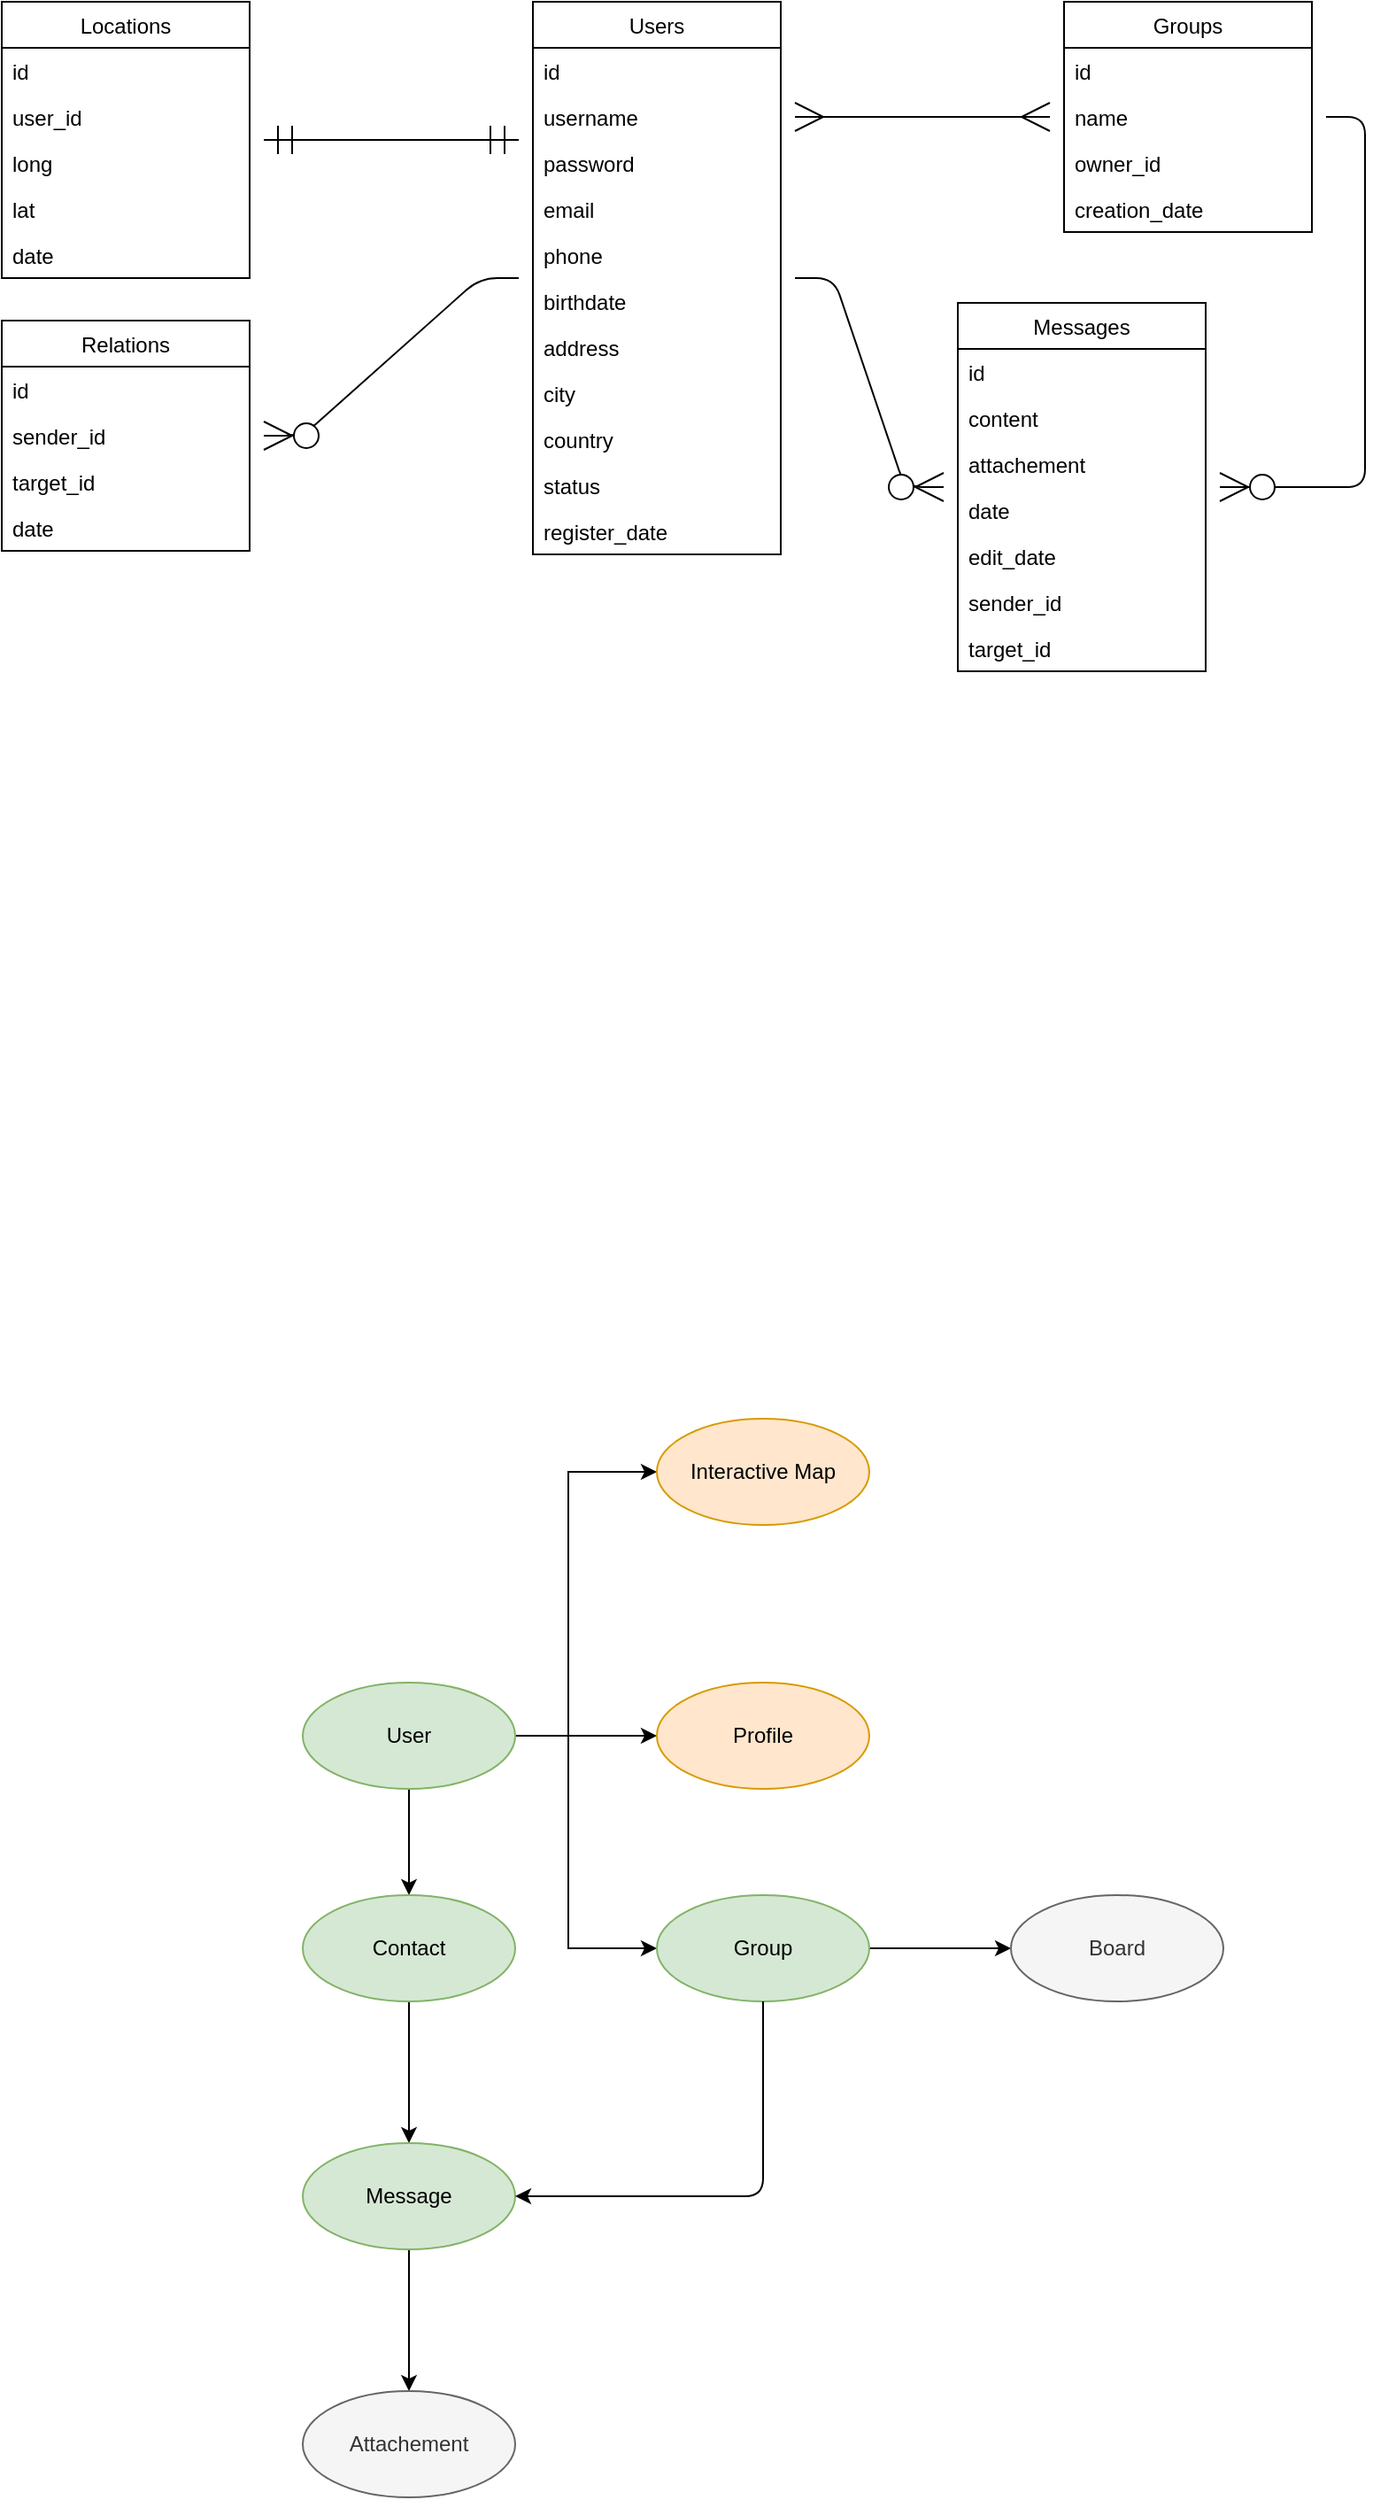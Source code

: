<mxfile version="15.3.5" type="github">
  <diagram id="p7CM3AhKkItEEU0YF1y4" name="Page-1">
    <mxGraphModel dx="1422" dy="737" grid="1" gridSize="10" guides="1" tooltips="1" connect="1" arrows="1" fold="1" page="1" pageScale="1" pageWidth="827" pageHeight="1169" math="0" shadow="0">
      <root>
        <mxCell id="0" />
        <mxCell id="1" parent="0" />
        <mxCell id="ryKaht-9jeEkSbCHZLMz-1" value="Users" style="swimlane;fontStyle=0;childLayout=stackLayout;horizontal=1;startSize=26;horizontalStack=0;resizeParent=1;resizeParentMax=0;resizeLast=0;collapsible=1;marginBottom=0;" parent="1" vertex="1">
          <mxGeometry x="340" y="40" width="140" height="312" as="geometry" />
        </mxCell>
        <mxCell id="ryKaht-9jeEkSbCHZLMz-12" value="id" style="text;strokeColor=none;fillColor=none;align=left;verticalAlign=top;spacingLeft=4;spacingRight=4;overflow=hidden;rotatable=0;points=[[0,0.5],[1,0.5]];portConstraint=eastwest;" parent="ryKaht-9jeEkSbCHZLMz-1" vertex="1">
          <mxGeometry y="26" width="140" height="26" as="geometry" />
        </mxCell>
        <mxCell id="ryKaht-9jeEkSbCHZLMz-2" value="username" style="text;strokeColor=none;fillColor=none;align=left;verticalAlign=top;spacingLeft=4;spacingRight=4;overflow=hidden;rotatable=0;points=[[0,0.5],[1,0.5]];portConstraint=eastwest;" parent="ryKaht-9jeEkSbCHZLMz-1" vertex="1">
          <mxGeometry y="52" width="140" height="26" as="geometry" />
        </mxCell>
        <mxCell id="ryKaht-9jeEkSbCHZLMz-3" value="password" style="text;strokeColor=none;fillColor=none;align=left;verticalAlign=top;spacingLeft=4;spacingRight=4;overflow=hidden;rotatable=0;points=[[0,0.5],[1,0.5]];portConstraint=eastwest;" parent="ryKaht-9jeEkSbCHZLMz-1" vertex="1">
          <mxGeometry y="78" width="140" height="26" as="geometry" />
        </mxCell>
        <mxCell id="ryKaht-9jeEkSbCHZLMz-4" value="email" style="text;strokeColor=none;fillColor=none;align=left;verticalAlign=top;spacingLeft=4;spacingRight=4;overflow=hidden;rotatable=0;points=[[0,0.5],[1,0.5]];portConstraint=eastwest;" parent="ryKaht-9jeEkSbCHZLMz-1" vertex="1">
          <mxGeometry y="104" width="140" height="26" as="geometry" />
        </mxCell>
        <mxCell id="ryKaht-9jeEkSbCHZLMz-5" value="phone" style="text;strokeColor=none;fillColor=none;align=left;verticalAlign=top;spacingLeft=4;spacingRight=4;overflow=hidden;rotatable=0;points=[[0,0.5],[1,0.5]];portConstraint=eastwest;" parent="ryKaht-9jeEkSbCHZLMz-1" vertex="1">
          <mxGeometry y="130" width="140" height="26" as="geometry" />
        </mxCell>
        <mxCell id="ryKaht-9jeEkSbCHZLMz-6" value="birthdate" style="text;strokeColor=none;fillColor=none;align=left;verticalAlign=top;spacingLeft=4;spacingRight=4;overflow=hidden;rotatable=0;points=[[0,0.5],[1,0.5]];portConstraint=eastwest;" parent="ryKaht-9jeEkSbCHZLMz-1" vertex="1">
          <mxGeometry y="156" width="140" height="26" as="geometry" />
        </mxCell>
        <mxCell id="ryKaht-9jeEkSbCHZLMz-7" value="address" style="text;strokeColor=none;fillColor=none;align=left;verticalAlign=top;spacingLeft=4;spacingRight=4;overflow=hidden;rotatable=0;points=[[0,0.5],[1,0.5]];portConstraint=eastwest;" parent="ryKaht-9jeEkSbCHZLMz-1" vertex="1">
          <mxGeometry y="182" width="140" height="26" as="geometry" />
        </mxCell>
        <mxCell id="ryKaht-9jeEkSbCHZLMz-8" value="city" style="text;strokeColor=none;fillColor=none;align=left;verticalAlign=top;spacingLeft=4;spacingRight=4;overflow=hidden;rotatable=0;points=[[0,0.5],[1,0.5]];portConstraint=eastwest;" parent="ryKaht-9jeEkSbCHZLMz-1" vertex="1">
          <mxGeometry y="208" width="140" height="26" as="geometry" />
        </mxCell>
        <mxCell id="ryKaht-9jeEkSbCHZLMz-9" value="country" style="text;strokeColor=none;fillColor=none;align=left;verticalAlign=top;spacingLeft=4;spacingRight=4;overflow=hidden;rotatable=0;points=[[0,0.5],[1,0.5]];portConstraint=eastwest;" parent="ryKaht-9jeEkSbCHZLMz-1" vertex="1">
          <mxGeometry y="234" width="140" height="26" as="geometry" />
        </mxCell>
        <mxCell id="ryKaht-9jeEkSbCHZLMz-10" value="status" style="text;strokeColor=none;fillColor=none;align=left;verticalAlign=top;spacingLeft=4;spacingRight=4;overflow=hidden;rotatable=0;points=[[0,0.5],[1,0.5]];portConstraint=eastwest;" parent="ryKaht-9jeEkSbCHZLMz-1" vertex="1">
          <mxGeometry y="260" width="140" height="26" as="geometry" />
        </mxCell>
        <mxCell id="ryKaht-9jeEkSbCHZLMz-44" value="register_date" style="text;strokeColor=none;fillColor=none;align=left;verticalAlign=top;spacingLeft=4;spacingRight=4;overflow=hidden;rotatable=0;points=[[0,0.5],[1,0.5]];portConstraint=eastwest;" parent="ryKaht-9jeEkSbCHZLMz-1" vertex="1">
          <mxGeometry y="286" width="140" height="26" as="geometry" />
        </mxCell>
        <mxCell id="ryKaht-9jeEkSbCHZLMz-17" value="" style="edgeStyle=orthogonalEdgeStyle;rounded=0;orthogonalLoop=1;jettySize=auto;html=1;" parent="1" source="ryKaht-9jeEkSbCHZLMz-15" target="ryKaht-9jeEkSbCHZLMz-16" edge="1">
          <mxGeometry relative="1" as="geometry" />
        </mxCell>
        <mxCell id="ryKaht-9jeEkSbCHZLMz-19" value="" style="edgeStyle=orthogonalEdgeStyle;rounded=0;orthogonalLoop=1;jettySize=auto;html=1;" parent="1" source="ryKaht-9jeEkSbCHZLMz-15" target="ryKaht-9jeEkSbCHZLMz-18" edge="1">
          <mxGeometry relative="1" as="geometry">
            <Array as="points">
              <mxPoint x="360" y="1019" />
              <mxPoint x="360" y="1139" />
            </Array>
          </mxGeometry>
        </mxCell>
        <mxCell id="ryKaht-9jeEkSbCHZLMz-23" value="" style="edgeStyle=orthogonalEdgeStyle;rounded=0;orthogonalLoop=1;jettySize=auto;html=1;" parent="1" source="ryKaht-9jeEkSbCHZLMz-15" target="ryKaht-9jeEkSbCHZLMz-22" edge="1">
          <mxGeometry relative="1" as="geometry">
            <Array as="points">
              <mxPoint x="360" y="1019" />
              <mxPoint x="360" y="870" />
            </Array>
          </mxGeometry>
        </mxCell>
        <mxCell id="ryKaht-9jeEkSbCHZLMz-25" value="" style="edgeStyle=orthogonalEdgeStyle;rounded=0;orthogonalLoop=1;jettySize=auto;html=1;" parent="1" source="ryKaht-9jeEkSbCHZLMz-15" target="ryKaht-9jeEkSbCHZLMz-24" edge="1">
          <mxGeometry relative="1" as="geometry" />
        </mxCell>
        <mxCell id="ryKaht-9jeEkSbCHZLMz-15" value="User" style="ellipse;whiteSpace=wrap;html=1;fillColor=#d5e8d4;strokeColor=#82b366;" parent="1" vertex="1">
          <mxGeometry x="210" y="989" width="120" height="60" as="geometry" />
        </mxCell>
        <mxCell id="ryKaht-9jeEkSbCHZLMz-16" value="Profile" style="ellipse;whiteSpace=wrap;html=1;fillColor=#ffe6cc;strokeColor=#d79b00;" parent="1" vertex="1">
          <mxGeometry x="410" y="989" width="120" height="60" as="geometry" />
        </mxCell>
        <mxCell id="ryKaht-9jeEkSbCHZLMz-21" value="" style="edgeStyle=orthogonalEdgeStyle;rounded=0;orthogonalLoop=1;jettySize=auto;html=1;" parent="1" source="ryKaht-9jeEkSbCHZLMz-18" target="ryKaht-9jeEkSbCHZLMz-20" edge="1">
          <mxGeometry relative="1" as="geometry" />
        </mxCell>
        <mxCell id="ryKaht-9jeEkSbCHZLMz-18" value="Group" style="ellipse;whiteSpace=wrap;html=1;fillColor=#d5e8d4;strokeColor=#82b366;" parent="1" vertex="1">
          <mxGeometry x="410" y="1109" width="120" height="60" as="geometry" />
        </mxCell>
        <mxCell id="ryKaht-9jeEkSbCHZLMz-20" value="Board" style="ellipse;whiteSpace=wrap;html=1;fillColor=#f5f5f5;strokeColor=#666666;fontColor=#333333;" parent="1" vertex="1">
          <mxGeometry x="610" y="1109" width="120" height="60" as="geometry" />
        </mxCell>
        <mxCell id="ryKaht-9jeEkSbCHZLMz-22" value="Interactive Map" style="ellipse;whiteSpace=wrap;html=1;fillColor=#ffe6cc;strokeColor=#d79b00;" parent="1" vertex="1">
          <mxGeometry x="410" y="840" width="120" height="60" as="geometry" />
        </mxCell>
        <mxCell id="ryKaht-9jeEkSbCHZLMz-27" value="" style="edgeStyle=orthogonalEdgeStyle;rounded=0;orthogonalLoop=1;jettySize=auto;html=1;" parent="1" source="ryKaht-9jeEkSbCHZLMz-24" target="ryKaht-9jeEkSbCHZLMz-26" edge="1">
          <mxGeometry relative="1" as="geometry" />
        </mxCell>
        <mxCell id="ryKaht-9jeEkSbCHZLMz-24" value="Contact" style="ellipse;whiteSpace=wrap;html=1;fillColor=#d5e8d4;strokeColor=#82b366;" parent="1" vertex="1">
          <mxGeometry x="210" y="1109" width="120" height="60" as="geometry" />
        </mxCell>
        <mxCell id="ryKaht-9jeEkSbCHZLMz-30" value="" style="edgeStyle=orthogonalEdgeStyle;rounded=0;orthogonalLoop=1;jettySize=auto;html=1;" parent="1" source="ryKaht-9jeEkSbCHZLMz-26" target="ryKaht-9jeEkSbCHZLMz-29" edge="1">
          <mxGeometry relative="1" as="geometry" />
        </mxCell>
        <mxCell id="ryKaht-9jeEkSbCHZLMz-26" value="Message" style="ellipse;whiteSpace=wrap;html=1;fillColor=#d5e8d4;strokeColor=#82b366;" parent="1" vertex="1">
          <mxGeometry x="210" y="1249" width="120" height="60" as="geometry" />
        </mxCell>
        <mxCell id="ryKaht-9jeEkSbCHZLMz-28" value="" style="endArrow=classic;html=1;exitX=0.5;exitY=1;exitDx=0;exitDy=0;entryX=1;entryY=0.5;entryDx=0;entryDy=0;" parent="1" source="ryKaht-9jeEkSbCHZLMz-18" target="ryKaht-9jeEkSbCHZLMz-26" edge="1">
          <mxGeometry width="50" height="50" relative="1" as="geometry">
            <mxPoint x="390" y="1030" as="sourcePoint" />
            <mxPoint x="440" y="980" as="targetPoint" />
            <Array as="points">
              <mxPoint x="470" y="1279" />
            </Array>
          </mxGeometry>
        </mxCell>
        <mxCell id="ryKaht-9jeEkSbCHZLMz-29" value="Attachement" style="ellipse;whiteSpace=wrap;html=1;fillColor=#f5f5f5;strokeColor=#666666;fontColor=#333333;" parent="1" vertex="1">
          <mxGeometry x="210" y="1389" width="120" height="60" as="geometry" />
        </mxCell>
        <mxCell id="ryKaht-9jeEkSbCHZLMz-31" value="Locations" style="swimlane;fontStyle=0;childLayout=stackLayout;horizontal=1;startSize=26;horizontalStack=0;resizeParent=1;resizeParentMax=0;resizeLast=0;collapsible=1;marginBottom=0;" parent="1" vertex="1">
          <mxGeometry x="40" y="40" width="140" height="156" as="geometry" />
        </mxCell>
        <mxCell id="ryKaht-9jeEkSbCHZLMz-38" value="id" style="text;strokeColor=none;fillColor=none;align=left;verticalAlign=top;spacingLeft=4;spacingRight=4;overflow=hidden;rotatable=0;points=[[0,0.5],[1,0.5]];portConstraint=eastwest;" parent="ryKaht-9jeEkSbCHZLMz-31" vertex="1">
          <mxGeometry y="26" width="140" height="26" as="geometry" />
        </mxCell>
        <mxCell id="ryKaht-9jeEkSbCHZLMz-39" value="user_id" style="text;strokeColor=none;fillColor=none;align=left;verticalAlign=top;spacingLeft=4;spacingRight=4;overflow=hidden;rotatable=0;points=[[0,0.5],[1,0.5]];portConstraint=eastwest;" parent="ryKaht-9jeEkSbCHZLMz-31" vertex="1">
          <mxGeometry y="52" width="140" height="26" as="geometry" />
        </mxCell>
        <mxCell id="ryKaht-9jeEkSbCHZLMz-32" value="long" style="text;strokeColor=none;fillColor=none;align=left;verticalAlign=top;spacingLeft=4;spacingRight=4;overflow=hidden;rotatable=0;points=[[0,0.5],[1,0.5]];portConstraint=eastwest;" parent="ryKaht-9jeEkSbCHZLMz-31" vertex="1">
          <mxGeometry y="78" width="140" height="26" as="geometry" />
        </mxCell>
        <mxCell id="ryKaht-9jeEkSbCHZLMz-33" value="lat" style="text;strokeColor=none;fillColor=none;align=left;verticalAlign=top;spacingLeft=4;spacingRight=4;overflow=hidden;rotatable=0;points=[[0,0.5],[1,0.5]];portConstraint=eastwest;" parent="ryKaht-9jeEkSbCHZLMz-31" vertex="1">
          <mxGeometry y="104" width="140" height="26" as="geometry" />
        </mxCell>
        <mxCell id="ryKaht-9jeEkSbCHZLMz-34" value="date" style="text;strokeColor=none;fillColor=none;align=left;verticalAlign=top;spacingLeft=4;spacingRight=4;overflow=hidden;rotatable=0;points=[[0,0.5],[1,0.5]];portConstraint=eastwest;" parent="ryKaht-9jeEkSbCHZLMz-31" vertex="1">
          <mxGeometry y="130" width="140" height="26" as="geometry" />
        </mxCell>
        <mxCell id="ryKaht-9jeEkSbCHZLMz-35" value="Relations" style="swimlane;fontStyle=0;childLayout=stackLayout;horizontal=1;startSize=26;horizontalStack=0;resizeParent=1;resizeParentMax=0;resizeLast=0;collapsible=1;marginBottom=0;" parent="1" vertex="1">
          <mxGeometry x="40" y="220" width="140" height="130" as="geometry" />
        </mxCell>
        <mxCell id="ryKaht-9jeEkSbCHZLMz-40" value="id" style="text;strokeColor=none;fillColor=none;align=left;verticalAlign=top;spacingLeft=4;spacingRight=4;overflow=hidden;rotatable=0;points=[[0,0.5],[1,0.5]];portConstraint=eastwest;" parent="ryKaht-9jeEkSbCHZLMz-35" vertex="1">
          <mxGeometry y="26" width="140" height="26" as="geometry" />
        </mxCell>
        <mxCell id="ryKaht-9jeEkSbCHZLMz-43" value="sender_id" style="text;strokeColor=none;fillColor=none;align=left;verticalAlign=top;spacingLeft=4;spacingRight=4;overflow=hidden;rotatable=0;points=[[0,0.5],[1,0.5]];portConstraint=eastwest;" parent="ryKaht-9jeEkSbCHZLMz-35" vertex="1">
          <mxGeometry y="52" width="140" height="26" as="geometry" />
        </mxCell>
        <mxCell id="ryKaht-9jeEkSbCHZLMz-42" value="target_id" style="text;strokeColor=none;fillColor=none;align=left;verticalAlign=top;spacingLeft=4;spacingRight=4;overflow=hidden;rotatable=0;points=[[0,0.5],[1,0.5]];portConstraint=eastwest;" parent="ryKaht-9jeEkSbCHZLMz-35" vertex="1">
          <mxGeometry y="78" width="140" height="26" as="geometry" />
        </mxCell>
        <mxCell id="ryKaht-9jeEkSbCHZLMz-36" value="date" style="text;strokeColor=none;fillColor=none;align=left;verticalAlign=top;spacingLeft=4;spacingRight=4;overflow=hidden;rotatable=0;points=[[0,0.5],[1,0.5]];portConstraint=eastwest;" parent="ryKaht-9jeEkSbCHZLMz-35" vertex="1">
          <mxGeometry y="104" width="140" height="26" as="geometry" />
        </mxCell>
        <mxCell id="ryKaht-9jeEkSbCHZLMz-46" value="Groups" style="swimlane;fontStyle=0;childLayout=stackLayout;horizontal=1;startSize=26;horizontalStack=0;resizeParent=1;resizeParentMax=0;resizeLast=0;collapsible=1;marginBottom=0;" parent="1" vertex="1">
          <mxGeometry x="640" y="40" width="140" height="130" as="geometry" />
        </mxCell>
        <mxCell id="ryKaht-9jeEkSbCHZLMz-47" value="id" style="text;strokeColor=none;fillColor=none;align=left;verticalAlign=top;spacingLeft=4;spacingRight=4;overflow=hidden;rotatable=0;points=[[0,0.5],[1,0.5]];portConstraint=eastwest;" parent="ryKaht-9jeEkSbCHZLMz-46" vertex="1">
          <mxGeometry y="26" width="140" height="26" as="geometry" />
        </mxCell>
        <mxCell id="ryKaht-9jeEkSbCHZLMz-48" value="name" style="text;strokeColor=none;fillColor=none;align=left;verticalAlign=top;spacingLeft=4;spacingRight=4;overflow=hidden;rotatable=0;points=[[0,0.5],[1,0.5]];portConstraint=eastwest;" parent="ryKaht-9jeEkSbCHZLMz-46" vertex="1">
          <mxGeometry y="52" width="140" height="26" as="geometry" />
        </mxCell>
        <mxCell id="ryKaht-9jeEkSbCHZLMz-49" value="owner_id" style="text;strokeColor=none;fillColor=none;align=left;verticalAlign=top;spacingLeft=4;spacingRight=4;overflow=hidden;rotatable=0;points=[[0,0.5],[1,0.5]];portConstraint=eastwest;" parent="ryKaht-9jeEkSbCHZLMz-46" vertex="1">
          <mxGeometry y="78" width="140" height="26" as="geometry" />
        </mxCell>
        <mxCell id="ryKaht-9jeEkSbCHZLMz-57" value="creation_date" style="text;strokeColor=none;fillColor=none;align=left;verticalAlign=top;spacingLeft=4;spacingRight=4;overflow=hidden;rotatable=0;points=[[0,0.5],[1,0.5]];portConstraint=eastwest;" parent="ryKaht-9jeEkSbCHZLMz-46" vertex="1">
          <mxGeometry y="104" width="140" height="26" as="geometry" />
        </mxCell>
        <mxCell id="ryKaht-9jeEkSbCHZLMz-58" value="Messages" style="swimlane;fontStyle=0;childLayout=stackLayout;horizontal=1;startSize=26;horizontalStack=0;resizeParent=1;resizeParentMax=0;resizeLast=0;collapsible=1;marginBottom=0;" parent="1" vertex="1">
          <mxGeometry x="580" y="210" width="140" height="208" as="geometry" />
        </mxCell>
        <mxCell id="ryKaht-9jeEkSbCHZLMz-64" value="id" style="text;strokeColor=none;fillColor=none;align=left;verticalAlign=top;spacingLeft=4;spacingRight=4;overflow=hidden;rotatable=0;points=[[0,0.5],[1,0.5]];portConstraint=eastwest;" parent="ryKaht-9jeEkSbCHZLMz-58" vertex="1">
          <mxGeometry y="26" width="140" height="26" as="geometry" />
        </mxCell>
        <mxCell id="ryKaht-9jeEkSbCHZLMz-59" value="content" style="text;strokeColor=none;fillColor=none;align=left;verticalAlign=top;spacingLeft=4;spacingRight=4;overflow=hidden;rotatable=0;points=[[0,0.5],[1,0.5]];portConstraint=eastwest;" parent="ryKaht-9jeEkSbCHZLMz-58" vertex="1">
          <mxGeometry y="52" width="140" height="26" as="geometry" />
        </mxCell>
        <mxCell id="ryKaht-9jeEkSbCHZLMz-60" value="attachement" style="text;strokeColor=none;fillColor=none;align=left;verticalAlign=top;spacingLeft=4;spacingRight=4;overflow=hidden;rotatable=0;points=[[0,0.5],[1,0.5]];portConstraint=eastwest;" parent="ryKaht-9jeEkSbCHZLMz-58" vertex="1">
          <mxGeometry y="78" width="140" height="26" as="geometry" />
        </mxCell>
        <mxCell id="ryKaht-9jeEkSbCHZLMz-61" value="date" style="text;strokeColor=none;fillColor=none;align=left;verticalAlign=top;spacingLeft=4;spacingRight=4;overflow=hidden;rotatable=0;points=[[0,0.5],[1,0.5]];portConstraint=eastwest;" parent="ryKaht-9jeEkSbCHZLMz-58" vertex="1">
          <mxGeometry y="104" width="140" height="26" as="geometry" />
        </mxCell>
        <mxCell id="ryKaht-9jeEkSbCHZLMz-62" value="edit_date" style="text;strokeColor=none;fillColor=none;align=left;verticalAlign=top;spacingLeft=4;spacingRight=4;overflow=hidden;rotatable=0;points=[[0,0.5],[1,0.5]];portConstraint=eastwest;" parent="ryKaht-9jeEkSbCHZLMz-58" vertex="1">
          <mxGeometry y="130" width="140" height="26" as="geometry" />
        </mxCell>
        <mxCell id="ryKaht-9jeEkSbCHZLMz-65" value="sender_id" style="text;strokeColor=none;fillColor=none;align=left;verticalAlign=top;spacingLeft=4;spacingRight=4;overflow=hidden;rotatable=0;points=[[0,0.5],[1,0.5]];portConstraint=eastwest;" parent="ryKaht-9jeEkSbCHZLMz-58" vertex="1">
          <mxGeometry y="156" width="140" height="26" as="geometry" />
        </mxCell>
        <mxCell id="ryKaht-9jeEkSbCHZLMz-66" value="target_id" style="text;strokeColor=none;fillColor=none;align=left;verticalAlign=top;spacingLeft=4;spacingRight=4;overflow=hidden;rotatable=0;points=[[0,0.5],[1,0.5]];portConstraint=eastwest;" parent="ryKaht-9jeEkSbCHZLMz-58" vertex="1">
          <mxGeometry y="182" width="140" height="26" as="geometry" />
        </mxCell>
        <mxCell id="D48O_oeltYE62oGQxx86-1" value="" style="edgeStyle=entityRelationEdgeStyle;fontSize=12;html=1;endArrow=ERmany;startArrow=ERmany;startSize=14;endSize=14;sourcePerimeterSpacing=8;targetPerimeterSpacing=8;" edge="1" parent="1" target="ryKaht-9jeEkSbCHZLMz-46">
          <mxGeometry width="100" height="100" relative="1" as="geometry">
            <mxPoint x="488" y="105" as="sourcePoint" />
            <mxPoint x="760" y="230" as="targetPoint" />
          </mxGeometry>
        </mxCell>
        <mxCell id="D48O_oeltYE62oGQxx86-2" value="" style="edgeStyle=entityRelationEdgeStyle;fontSize=12;html=1;endArrow=ERmandOne;startArrow=ERmandOne;startSize=14;endSize=14;sourcePerimeterSpacing=8;targetPerimeterSpacing=8;" edge="1" parent="1" source="ryKaht-9jeEkSbCHZLMz-31">
          <mxGeometry width="100" height="100" relative="1" as="geometry">
            <mxPoint x="360" y="430" as="sourcePoint" />
            <mxPoint x="332" y="118" as="targetPoint" />
          </mxGeometry>
        </mxCell>
        <mxCell id="D48O_oeltYE62oGQxx86-5" value="" style="edgeStyle=entityRelationEdgeStyle;fontSize=12;html=1;endArrow=ERzeroToMany;endFill=1;startSize=14;endSize=14;sourcePerimeterSpacing=8;targetPerimeterSpacing=8;" edge="1" parent="1" source="ryKaht-9jeEkSbCHZLMz-1" target="ryKaht-9jeEkSbCHZLMz-58">
          <mxGeometry width="100" height="100" relative="1" as="geometry">
            <mxPoint x="360" y="380" as="sourcePoint" />
            <mxPoint x="460" y="280" as="targetPoint" />
          </mxGeometry>
        </mxCell>
        <mxCell id="D48O_oeltYE62oGQxx86-6" value="" style="edgeStyle=entityRelationEdgeStyle;fontSize=12;html=1;endArrow=ERzeroToMany;endFill=1;startSize=14;endSize=14;sourcePerimeterSpacing=8;targetPerimeterSpacing=8;" edge="1" parent="1" source="ryKaht-9jeEkSbCHZLMz-1" target="ryKaht-9jeEkSbCHZLMz-35">
          <mxGeometry width="100" height="100" relative="1" as="geometry">
            <mxPoint x="360" y="380" as="sourcePoint" />
            <mxPoint x="460" y="280" as="targetPoint" />
          </mxGeometry>
        </mxCell>
        <mxCell id="D48O_oeltYE62oGQxx86-8" value="" style="edgeStyle=entityRelationEdgeStyle;fontSize=12;html=1;endArrow=ERzeroToMany;endFill=1;startSize=14;endSize=14;sourcePerimeterSpacing=8;targetPerimeterSpacing=8;" edge="1" parent="1" source="ryKaht-9jeEkSbCHZLMz-46" target="ryKaht-9jeEkSbCHZLMz-58">
          <mxGeometry width="100" height="100" relative="1" as="geometry">
            <mxPoint x="360" y="380" as="sourcePoint" />
            <mxPoint x="460" y="280" as="targetPoint" />
          </mxGeometry>
        </mxCell>
      </root>
    </mxGraphModel>
  </diagram>
</mxfile>
